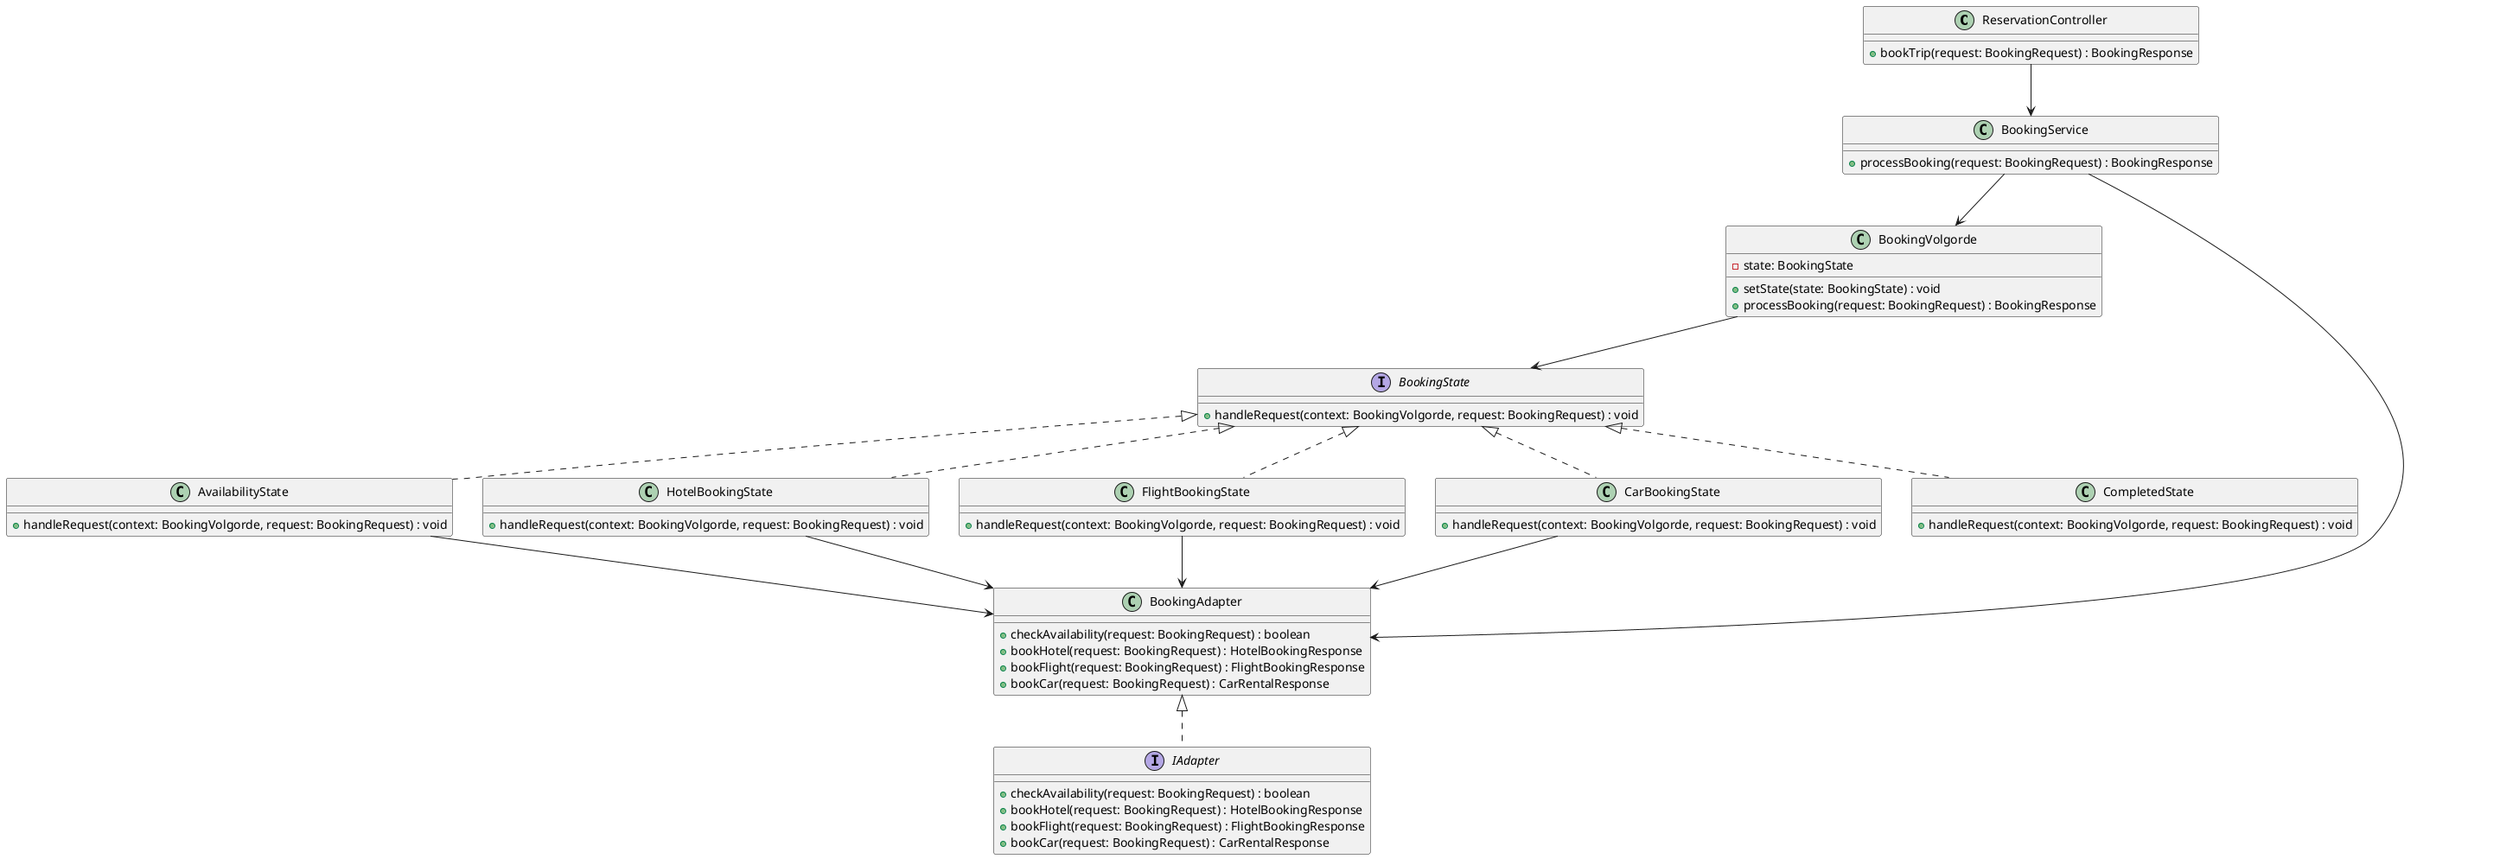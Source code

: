 @startuml
class ReservationController {
  + bookTrip(request: BookingRequest) : BookingResponse
}

class BookingVolgorde {
  - state: BookingState
  + setState(state: BookingState) : void
  + processBooking(request: BookingRequest) : BookingResponse
}

class BookingService {
  + processBooking(request: BookingRequest) : BookingResponse
}

interface BookingState {
  + handleRequest(context: BookingVolgorde, request: BookingRequest) : void
}

class AvailabilityState {
  + handleRequest(context: BookingVolgorde, request: BookingRequest) : void
}

class HotelBookingState {
  + handleRequest(context: BookingVolgorde, request: BookingRequest) : void
}

class FlightBookingState {
  + handleRequest(context: BookingVolgorde, request: BookingRequest) : void
}

class CarBookingState {
  + handleRequest(context: BookingVolgorde, request: BookingRequest) : void
}

class CompletedState {
  + handleRequest(context: BookingVolgorde, request: BookingRequest) : void
}

interface IAdapter {
  + checkAvailability(request: BookingRequest) : boolean
  + bookHotel(request: BookingRequest) : HotelBookingResponse
  + bookFlight(request: BookingRequest) : FlightBookingResponse
  + bookCar(request: BookingRequest) : CarRentalResponse
}

class BookingAdapter {
  + checkAvailability(request: BookingRequest) : boolean
  + bookHotel(request: BookingRequest) : HotelBookingResponse
  + bookFlight(request: BookingRequest) : FlightBookingResponse
  + bookCar(request: BookingRequest) : CarRentalResponse
}


ReservationController --> BookingService
BookingService --> BookingAdapter
BookingService --> BookingVolgorde
BookingVolgorde --> BookingState
BookingState <|.. AvailabilityState
BookingState <|.. HotelBookingState
BookingState <|.. FlightBookingState
BookingState <|.. CarBookingState
BookingState <|.. CompletedState
AvailabilityState --> BookingAdapter
HotelBookingState --> BookingAdapter
FlightBookingState --> BookingAdapter
CarBookingState --> BookingAdapter
BookingAdapter <|.. IAdapter
@enduml
